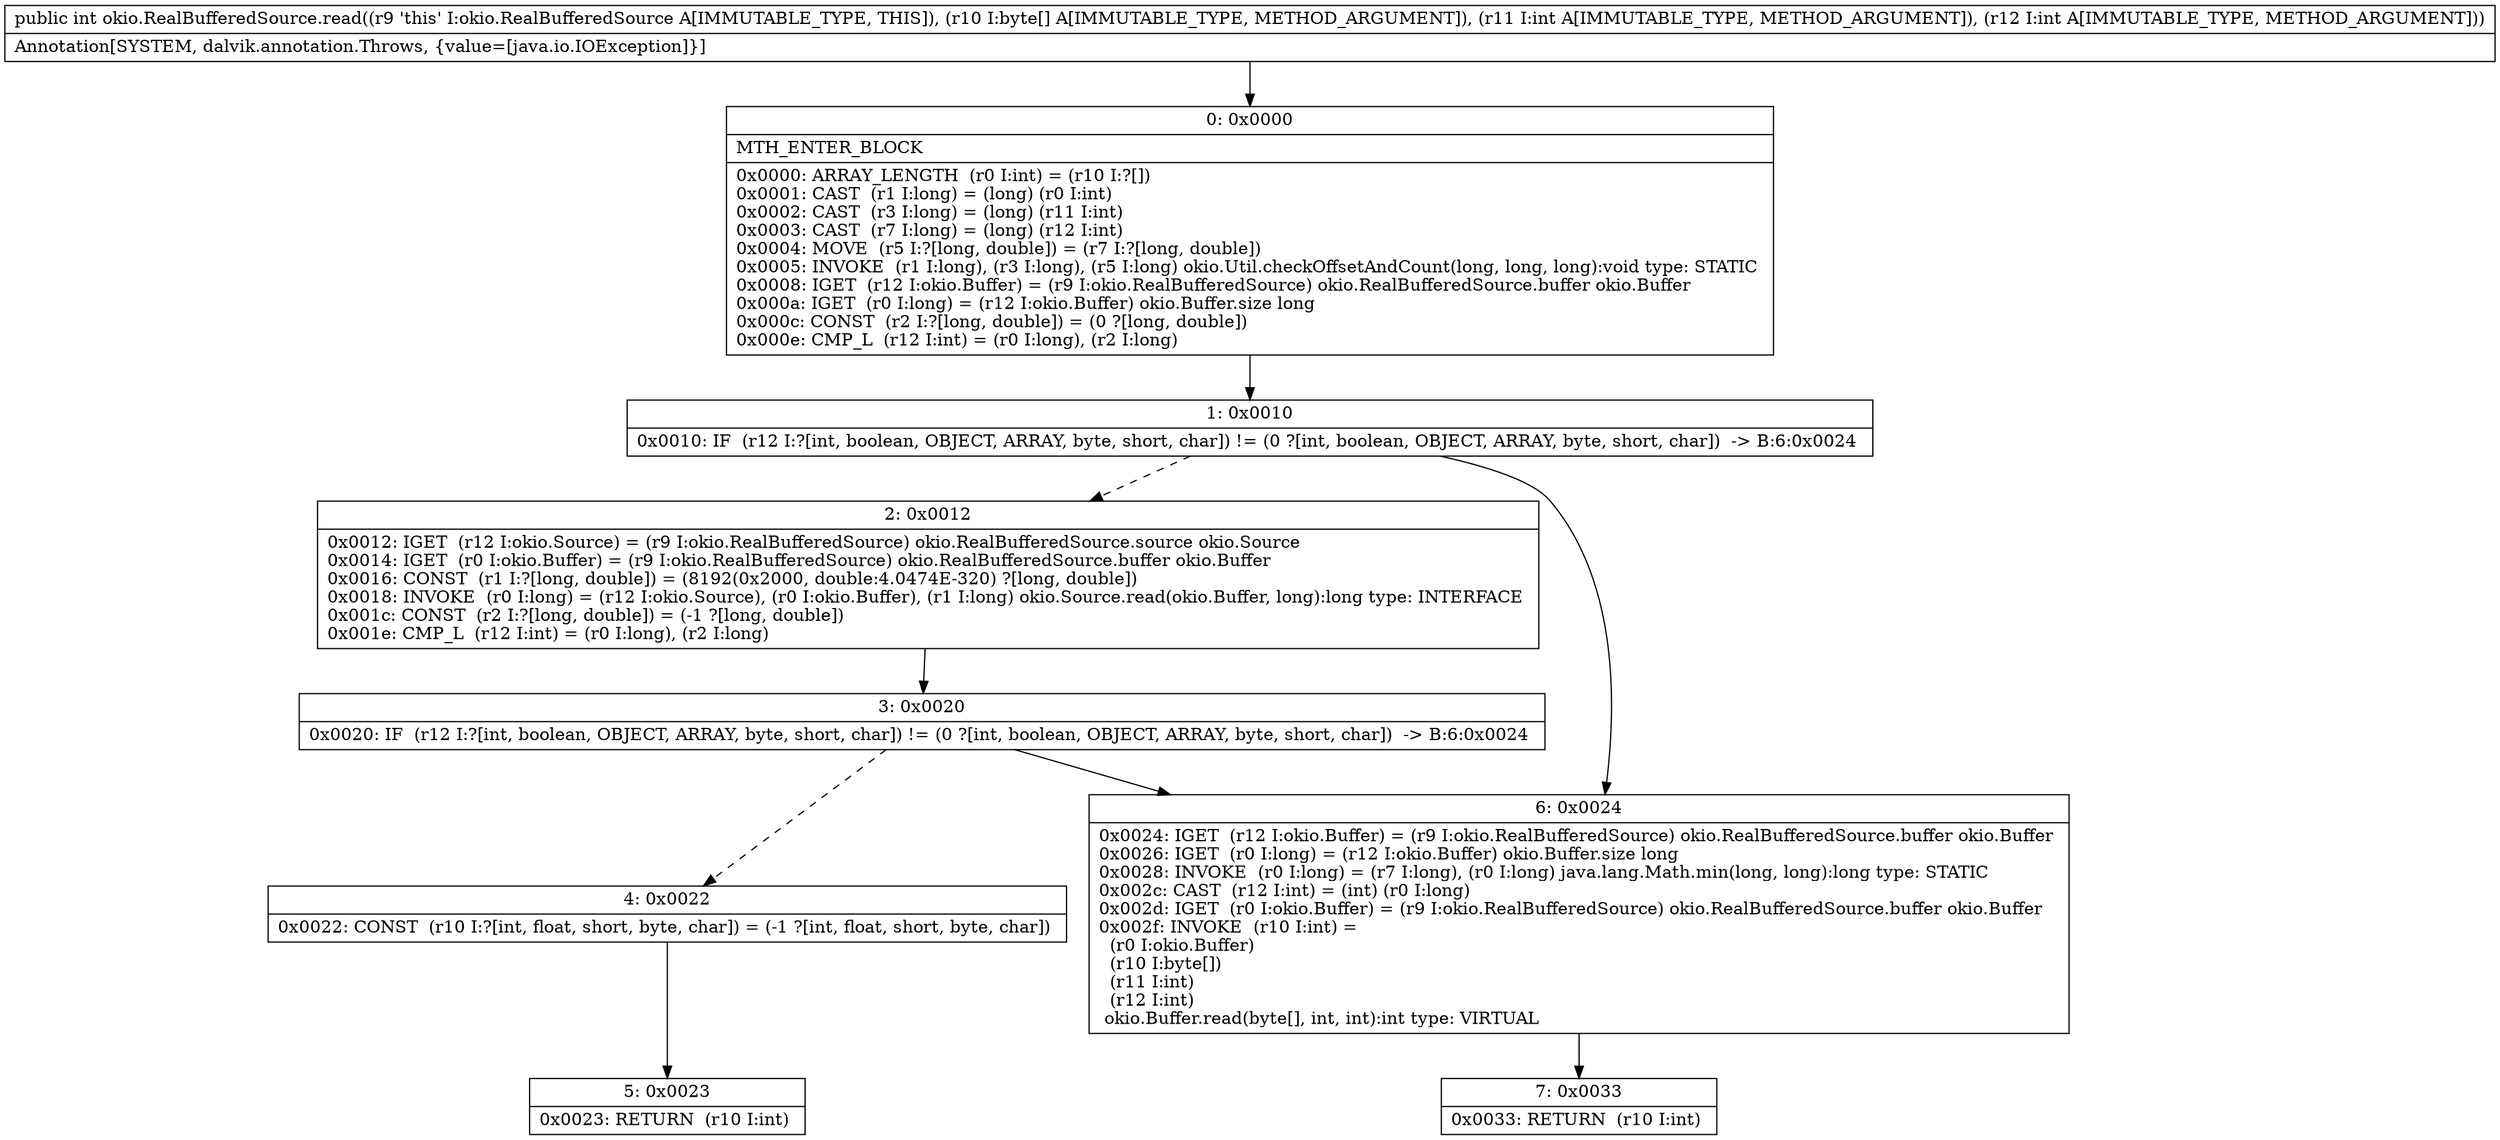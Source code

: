 digraph "CFG forokio.RealBufferedSource.read([BII)I" {
Node_0 [shape=record,label="{0\:\ 0x0000|MTH_ENTER_BLOCK\l|0x0000: ARRAY_LENGTH  (r0 I:int) = (r10 I:?[]) \l0x0001: CAST  (r1 I:long) = (long) (r0 I:int) \l0x0002: CAST  (r3 I:long) = (long) (r11 I:int) \l0x0003: CAST  (r7 I:long) = (long) (r12 I:int) \l0x0004: MOVE  (r5 I:?[long, double]) = (r7 I:?[long, double]) \l0x0005: INVOKE  (r1 I:long), (r3 I:long), (r5 I:long) okio.Util.checkOffsetAndCount(long, long, long):void type: STATIC \l0x0008: IGET  (r12 I:okio.Buffer) = (r9 I:okio.RealBufferedSource) okio.RealBufferedSource.buffer okio.Buffer \l0x000a: IGET  (r0 I:long) = (r12 I:okio.Buffer) okio.Buffer.size long \l0x000c: CONST  (r2 I:?[long, double]) = (0 ?[long, double]) \l0x000e: CMP_L  (r12 I:int) = (r0 I:long), (r2 I:long) \l}"];
Node_1 [shape=record,label="{1\:\ 0x0010|0x0010: IF  (r12 I:?[int, boolean, OBJECT, ARRAY, byte, short, char]) != (0 ?[int, boolean, OBJECT, ARRAY, byte, short, char])  \-\> B:6:0x0024 \l}"];
Node_2 [shape=record,label="{2\:\ 0x0012|0x0012: IGET  (r12 I:okio.Source) = (r9 I:okio.RealBufferedSource) okio.RealBufferedSource.source okio.Source \l0x0014: IGET  (r0 I:okio.Buffer) = (r9 I:okio.RealBufferedSource) okio.RealBufferedSource.buffer okio.Buffer \l0x0016: CONST  (r1 I:?[long, double]) = (8192(0x2000, double:4.0474E\-320) ?[long, double]) \l0x0018: INVOKE  (r0 I:long) = (r12 I:okio.Source), (r0 I:okio.Buffer), (r1 I:long) okio.Source.read(okio.Buffer, long):long type: INTERFACE \l0x001c: CONST  (r2 I:?[long, double]) = (\-1 ?[long, double]) \l0x001e: CMP_L  (r12 I:int) = (r0 I:long), (r2 I:long) \l}"];
Node_3 [shape=record,label="{3\:\ 0x0020|0x0020: IF  (r12 I:?[int, boolean, OBJECT, ARRAY, byte, short, char]) != (0 ?[int, boolean, OBJECT, ARRAY, byte, short, char])  \-\> B:6:0x0024 \l}"];
Node_4 [shape=record,label="{4\:\ 0x0022|0x0022: CONST  (r10 I:?[int, float, short, byte, char]) = (\-1 ?[int, float, short, byte, char]) \l}"];
Node_5 [shape=record,label="{5\:\ 0x0023|0x0023: RETURN  (r10 I:int) \l}"];
Node_6 [shape=record,label="{6\:\ 0x0024|0x0024: IGET  (r12 I:okio.Buffer) = (r9 I:okio.RealBufferedSource) okio.RealBufferedSource.buffer okio.Buffer \l0x0026: IGET  (r0 I:long) = (r12 I:okio.Buffer) okio.Buffer.size long \l0x0028: INVOKE  (r0 I:long) = (r7 I:long), (r0 I:long) java.lang.Math.min(long, long):long type: STATIC \l0x002c: CAST  (r12 I:int) = (int) (r0 I:long) \l0x002d: IGET  (r0 I:okio.Buffer) = (r9 I:okio.RealBufferedSource) okio.RealBufferedSource.buffer okio.Buffer \l0x002f: INVOKE  (r10 I:int) = \l  (r0 I:okio.Buffer)\l  (r10 I:byte[])\l  (r11 I:int)\l  (r12 I:int)\l okio.Buffer.read(byte[], int, int):int type: VIRTUAL \l}"];
Node_7 [shape=record,label="{7\:\ 0x0033|0x0033: RETURN  (r10 I:int) \l}"];
MethodNode[shape=record,label="{public int okio.RealBufferedSource.read((r9 'this' I:okio.RealBufferedSource A[IMMUTABLE_TYPE, THIS]), (r10 I:byte[] A[IMMUTABLE_TYPE, METHOD_ARGUMENT]), (r11 I:int A[IMMUTABLE_TYPE, METHOD_ARGUMENT]), (r12 I:int A[IMMUTABLE_TYPE, METHOD_ARGUMENT]))  | Annotation[SYSTEM, dalvik.annotation.Throws, \{value=[java.io.IOException]\}]\l}"];
MethodNode -> Node_0;
Node_0 -> Node_1;
Node_1 -> Node_2[style=dashed];
Node_1 -> Node_6;
Node_2 -> Node_3;
Node_3 -> Node_4[style=dashed];
Node_3 -> Node_6;
Node_4 -> Node_5;
Node_6 -> Node_7;
}

